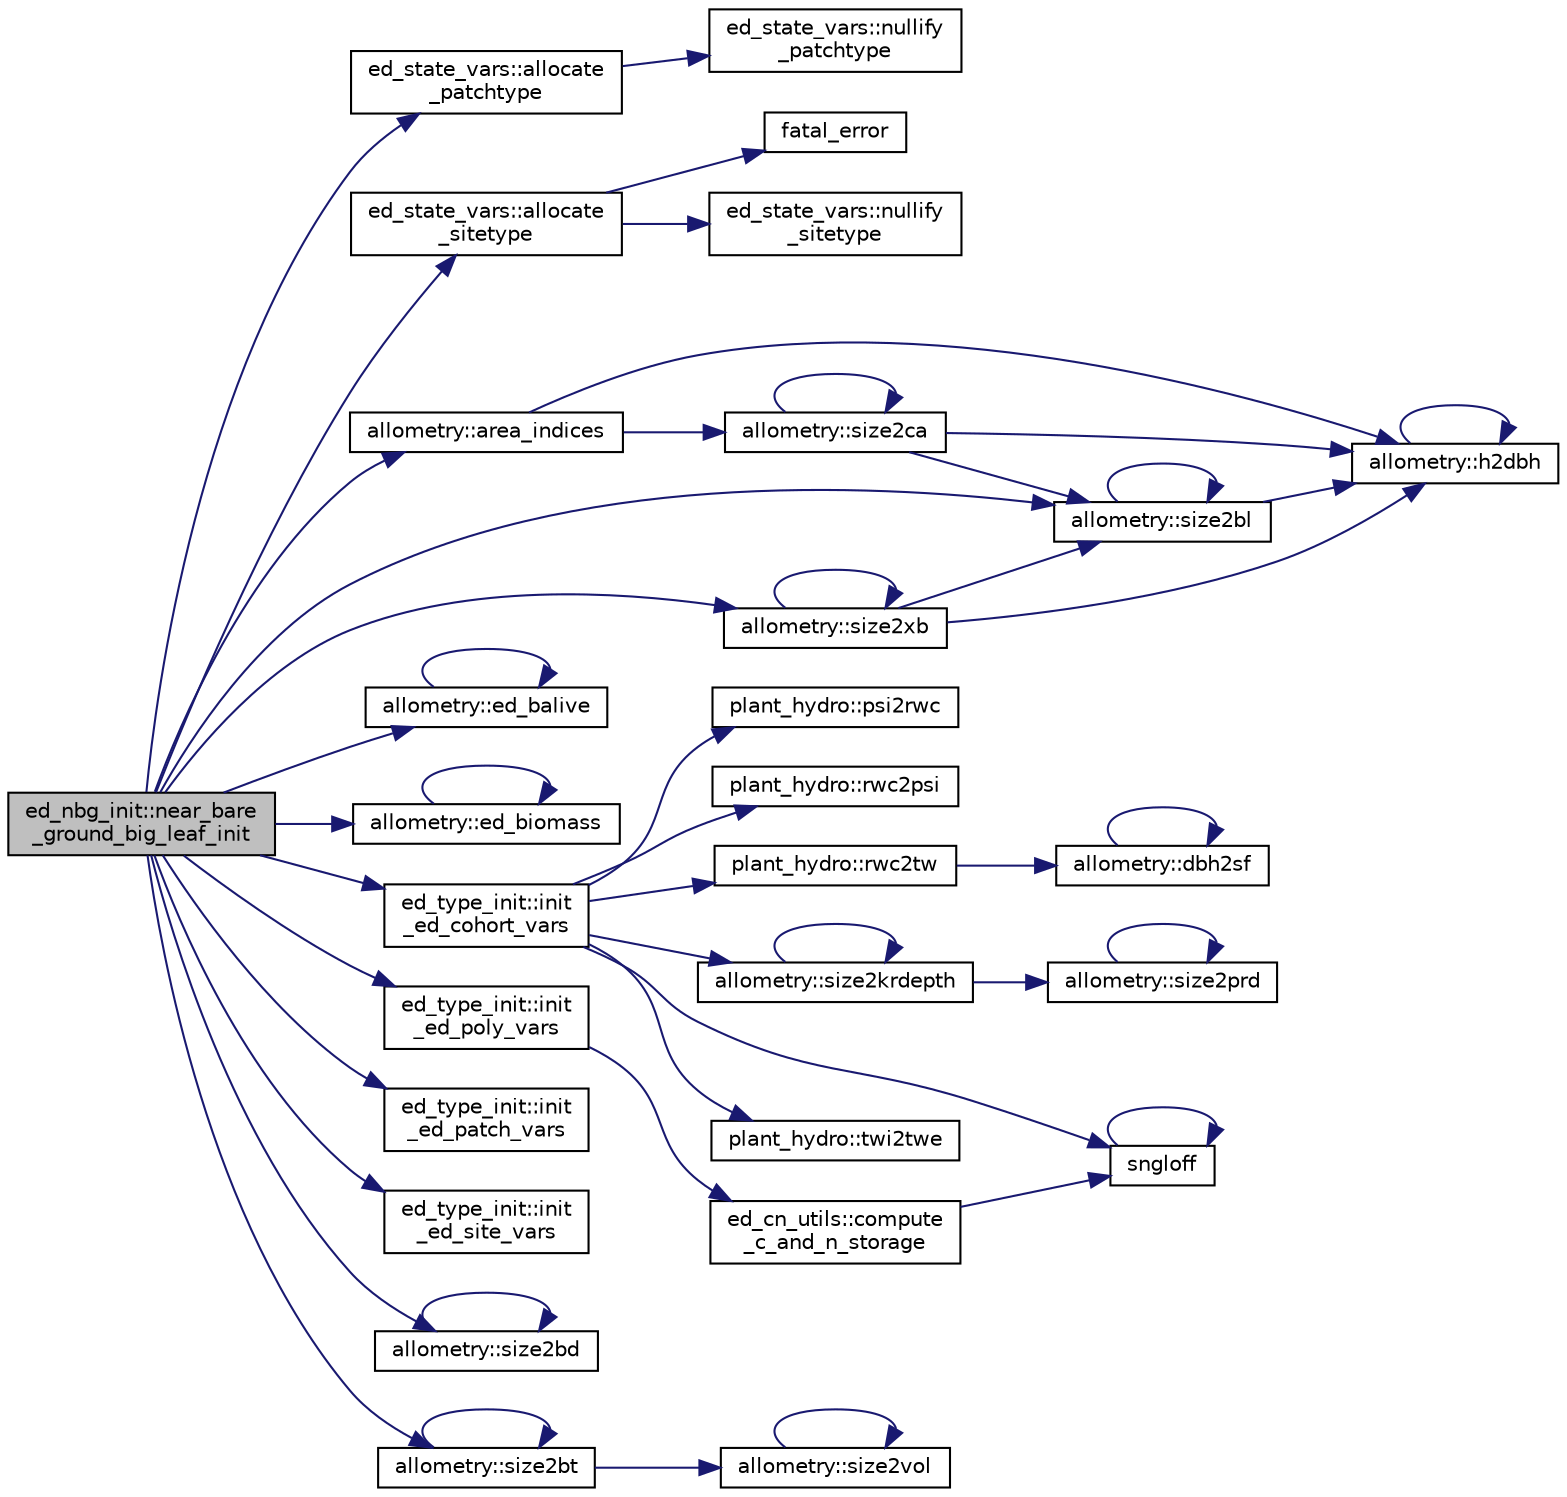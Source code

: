 digraph "ed_nbg_init::near_bare_ground_big_leaf_init"
{
 // LATEX_PDF_SIZE
  edge [fontname="Helvetica",fontsize="10",labelfontname="Helvetica",labelfontsize="10"];
  node [fontname="Helvetica",fontsize="10",shape=record];
  rankdir="LR";
  Node1 [label="ed_nbg_init::near_bare\l_ground_big_leaf_init",height=0.2,width=0.4,color="black", fillcolor="grey75", style="filled", fontcolor="black",tooltip=" "];
  Node1 -> Node2 [color="midnightblue",fontsize="10",style="solid"];
  Node2 [label="ed_state_vars::allocate\l_patchtype",height=0.2,width=0.4,color="black", fillcolor="white", style="filled",URL="$namespaceed__state__vars.html#a4837fc010e19721a127c9a8b04874594",tooltip="Allocates the cohort-level variables."];
  Node2 -> Node3 [color="midnightblue",fontsize="10",style="solid"];
  Node3 [label="ed_state_vars::nullify\l_patchtype",height=0.2,width=0.4,color="black", fillcolor="white", style="filled",URL="$namespaceed__state__vars.html#af1a07724c13a8dceb6ba2d3dab21b899",tooltip="Nullifies all cohort pointers."];
  Node1 -> Node4 [color="midnightblue",fontsize="10",style="solid"];
  Node4 [label="ed_state_vars::allocate\l_sitetype",height=0.2,width=0.4,color="black", fillcolor="white", style="filled",URL="$namespaceed__state__vars.html#ac3b987ebbdc7c8cd956eb2634010edb9",tooltip="Allocates the patch-level variables."];
  Node4 -> Node5 [color="midnightblue",fontsize="10",style="solid"];
  Node5 [label="fatal_error",height=0.2,width=0.4,color="black", fillcolor="white", style="filled",URL="$fatal__error_8_f90.html#a2a2bff228716ab48a81c795b348d1665",tooltip=" "];
  Node4 -> Node6 [color="midnightblue",fontsize="10",style="solid"];
  Node6 [label="ed_state_vars::nullify\l_sitetype",height=0.2,width=0.4,color="black", fillcolor="white", style="filled",URL="$namespaceed__state__vars.html#aa13b6faa5a0031bd5df50581ac0db0ff",tooltip="Nullifies all patch pointers."];
  Node1 -> Node7 [color="midnightblue",fontsize="10",style="solid"];
  Node7 [label="allometry::area_indices",height=0.2,width=0.4,color="black", fillcolor="white", style="filled",URL="$namespaceallometry.html#ac715c0d308392f2b0eee93ab9ae210b1",tooltip=" "];
  Node7 -> Node8 [color="midnightblue",fontsize="10",style="solid"];
  Node8 [label="allometry::h2dbh",height=0.2,width=0.4,color="black", fillcolor="white", style="filled",URL="$namespaceallometry.html#a31aa8db06e86ec74efb5e692417399df",tooltip=" "];
  Node8 -> Node8 [color="midnightblue",fontsize="10",style="solid"];
  Node7 -> Node9 [color="midnightblue",fontsize="10",style="solid"];
  Node9 [label="allometry::size2ca",height=0.2,width=0.4,color="black", fillcolor="white", style="filled",URL="$namespaceallometry.html#aed6e96368f347aaebe3a7c16fe32289f",tooltip=" "];
  Node9 -> Node8 [color="midnightblue",fontsize="10",style="solid"];
  Node9 -> Node10 [color="midnightblue",fontsize="10",style="solid"];
  Node10 [label="allometry::size2bl",height=0.2,width=0.4,color="black", fillcolor="white", style="filled",URL="$namespaceallometry.html#a10c3f179ffa5bee4c98a338aa18067ee",tooltip=" "];
  Node10 -> Node8 [color="midnightblue",fontsize="10",style="solid"];
  Node10 -> Node10 [color="midnightblue",fontsize="10",style="solid"];
  Node9 -> Node9 [color="midnightblue",fontsize="10",style="solid"];
  Node1 -> Node11 [color="midnightblue",fontsize="10",style="solid"];
  Node11 [label="allometry::ed_balive",height=0.2,width=0.4,color="black", fillcolor="white", style="filled",URL="$namespaceallometry.html#a5bd25d4c4a3c5dda8a2158e3c7c57792",tooltip=" "];
  Node11 -> Node11 [color="midnightblue",fontsize="10",style="solid"];
  Node1 -> Node12 [color="midnightblue",fontsize="10",style="solid"];
  Node12 [label="allometry::ed_biomass",height=0.2,width=0.4,color="black", fillcolor="white", style="filled",URL="$namespaceallometry.html#ab6a3d3302db0096b21354babe768677b",tooltip=" "];
  Node12 -> Node12 [color="midnightblue",fontsize="10",style="solid"];
  Node1 -> Node13 [color="midnightblue",fontsize="10",style="solid"];
  Node13 [label="ed_type_init::init\l_ed_cohort_vars",height=0.2,width=0.4,color="black", fillcolor="white", style="filled",URL="$namespaceed__type__init.html#ab30c622196bad8ad50484812a3fe1868",tooltip=" "];
  Node13 -> Node14 [color="midnightblue",fontsize="10",style="solid"];
  Node14 [label="plant_hydro::psi2rwc",height=0.2,width=0.4,color="black", fillcolor="white", style="filled",URL="$namespaceplant__hydro.html#ae27d78c83f41d9d6fdd38ad2052b32af",tooltip="\\breif Convert water potential of leaf and wood to relative water content"];
  Node13 -> Node15 [color="midnightblue",fontsize="10",style="solid"];
  Node15 [label="plant_hydro::rwc2psi",height=0.2,width=0.4,color="black", fillcolor="white", style="filled",URL="$namespaceplant__hydro.html#a7cc35f0ea4e11517e3bc7eb75fd19e36",tooltip="Convert relative water content to water potential."];
  Node13 -> Node16 [color="midnightblue",fontsize="10",style="solid"];
  Node16 [label="plant_hydro::rwc2tw",height=0.2,width=0.4,color="black", fillcolor="white", style="filled",URL="$namespaceplant__hydro.html#af7799ce8ba25fef66ade9730bc9f6c77",tooltip="Convert relative water content to total water for both leaf and wood."];
  Node16 -> Node17 [color="midnightblue",fontsize="10",style="solid"];
  Node17 [label="allometry::dbh2sf",height=0.2,width=0.4,color="black", fillcolor="white", style="filled",URL="$namespaceallometry.html#aded2a9492711f07e5c157c17e9029c10",tooltip=" "];
  Node17 -> Node17 [color="midnightblue",fontsize="10",style="solid"];
  Node13 -> Node18 [color="midnightblue",fontsize="10",style="solid"];
  Node18 [label="allometry::size2krdepth",height=0.2,width=0.4,color="black", fillcolor="white", style="filled",URL="$namespaceallometry.html#a91ab563e850c9a9486fadbb0227f6567",tooltip=" "];
  Node18 -> Node18 [color="midnightblue",fontsize="10",style="solid"];
  Node18 -> Node19 [color="midnightblue",fontsize="10",style="solid"];
  Node19 [label="allometry::size2prd",height=0.2,width=0.4,color="black", fillcolor="white", style="filled",URL="$namespaceallometry.html#aa96d4524c2ac20b6604bb171bbf3559f",tooltip=" "];
  Node19 -> Node19 [color="midnightblue",fontsize="10",style="solid"];
  Node13 -> Node20 [color="midnightblue",fontsize="10",style="solid"];
  Node20 [label="sngloff",height=0.2,width=0.4,color="black", fillcolor="white", style="filled",URL="$numutils_8f90.html#a97ff3973394dba1b9534e055e358de97",tooltip=" "];
  Node20 -> Node20 [color="midnightblue",fontsize="10",style="solid"];
  Node13 -> Node21 [color="midnightblue",fontsize="10",style="solid"];
  Node21 [label="plant_hydro::twi2twe",height=0.2,width=0.4,color="black", fillcolor="white", style="filled",URL="$namespaceplant__hydro.html#ac96b04cb776694987ccefd7c37aab829",tooltip="Intensive to extensive internal water converter."];
  Node1 -> Node22 [color="midnightblue",fontsize="10",style="solid"];
  Node22 [label="ed_type_init::init\l_ed_patch_vars",height=0.2,width=0.4,color="black", fillcolor="white", style="filled",URL="$namespaceed__type__init.html#ad2da7b1cae74d5158df5769355bd6a3a",tooltip=" "];
  Node1 -> Node23 [color="midnightblue",fontsize="10",style="solid"];
  Node23 [label="ed_type_init::init\l_ed_poly_vars",height=0.2,width=0.4,color="black", fillcolor="white", style="filled",URL="$namespaceed__type__init.html#a879e730b8ecac6d59a4eb88986af9139",tooltip=" "];
  Node23 -> Node24 [color="midnightblue",fontsize="10",style="solid"];
  Node24 [label="ed_cn_utils::compute\l_c_and_n_storage",height=0.2,width=0.4,color="black", fillcolor="white", style="filled",URL="$namespaceed__cn__utils.html#a871cf9e18e375b69efb130964f60cf88",tooltip=" "];
  Node24 -> Node20 [color="midnightblue",fontsize="10",style="solid"];
  Node1 -> Node25 [color="midnightblue",fontsize="10",style="solid"];
  Node25 [label="ed_type_init::init\l_ed_site_vars",height=0.2,width=0.4,color="black", fillcolor="white", style="filled",URL="$namespaceed__type__init.html#aae079926f1dba6ac360b91687a954316",tooltip=" "];
  Node1 -> Node26 [color="midnightblue",fontsize="10",style="solid"];
  Node26 [label="allometry::size2bd",height=0.2,width=0.4,color="black", fillcolor="white", style="filled",URL="$namespaceallometry.html#a08a0764bc1887e71051914ed5b30c72c",tooltip=" "];
  Node26 -> Node26 [color="midnightblue",fontsize="10",style="solid"];
  Node1 -> Node10 [color="midnightblue",fontsize="10",style="solid"];
  Node1 -> Node27 [color="midnightblue",fontsize="10",style="solid"];
  Node27 [label="allometry::size2bt",height=0.2,width=0.4,color="black", fillcolor="white", style="filled",URL="$namespaceallometry.html#ac230dfaa6f3a6177011cc298eecb569a",tooltip=" "];
  Node27 -> Node27 [color="midnightblue",fontsize="10",style="solid"];
  Node27 -> Node28 [color="midnightblue",fontsize="10",style="solid"];
  Node28 [label="allometry::size2vol",height=0.2,width=0.4,color="black", fillcolor="white", style="filled",URL="$namespaceallometry.html#a0a36cf7374fc6c412a4a3975429e4127",tooltip=" "];
  Node28 -> Node28 [color="midnightblue",fontsize="10",style="solid"];
  Node1 -> Node29 [color="midnightblue",fontsize="10",style="solid"];
  Node29 [label="allometry::size2xb",height=0.2,width=0.4,color="black", fillcolor="white", style="filled",URL="$namespaceallometry.html#a774c3e4785f2bfe0a7fe2d5d15293137",tooltip=" "];
  Node29 -> Node8 [color="midnightblue",fontsize="10",style="solid"];
  Node29 -> Node10 [color="midnightblue",fontsize="10",style="solid"];
  Node29 -> Node29 [color="midnightblue",fontsize="10",style="solid"];
}
